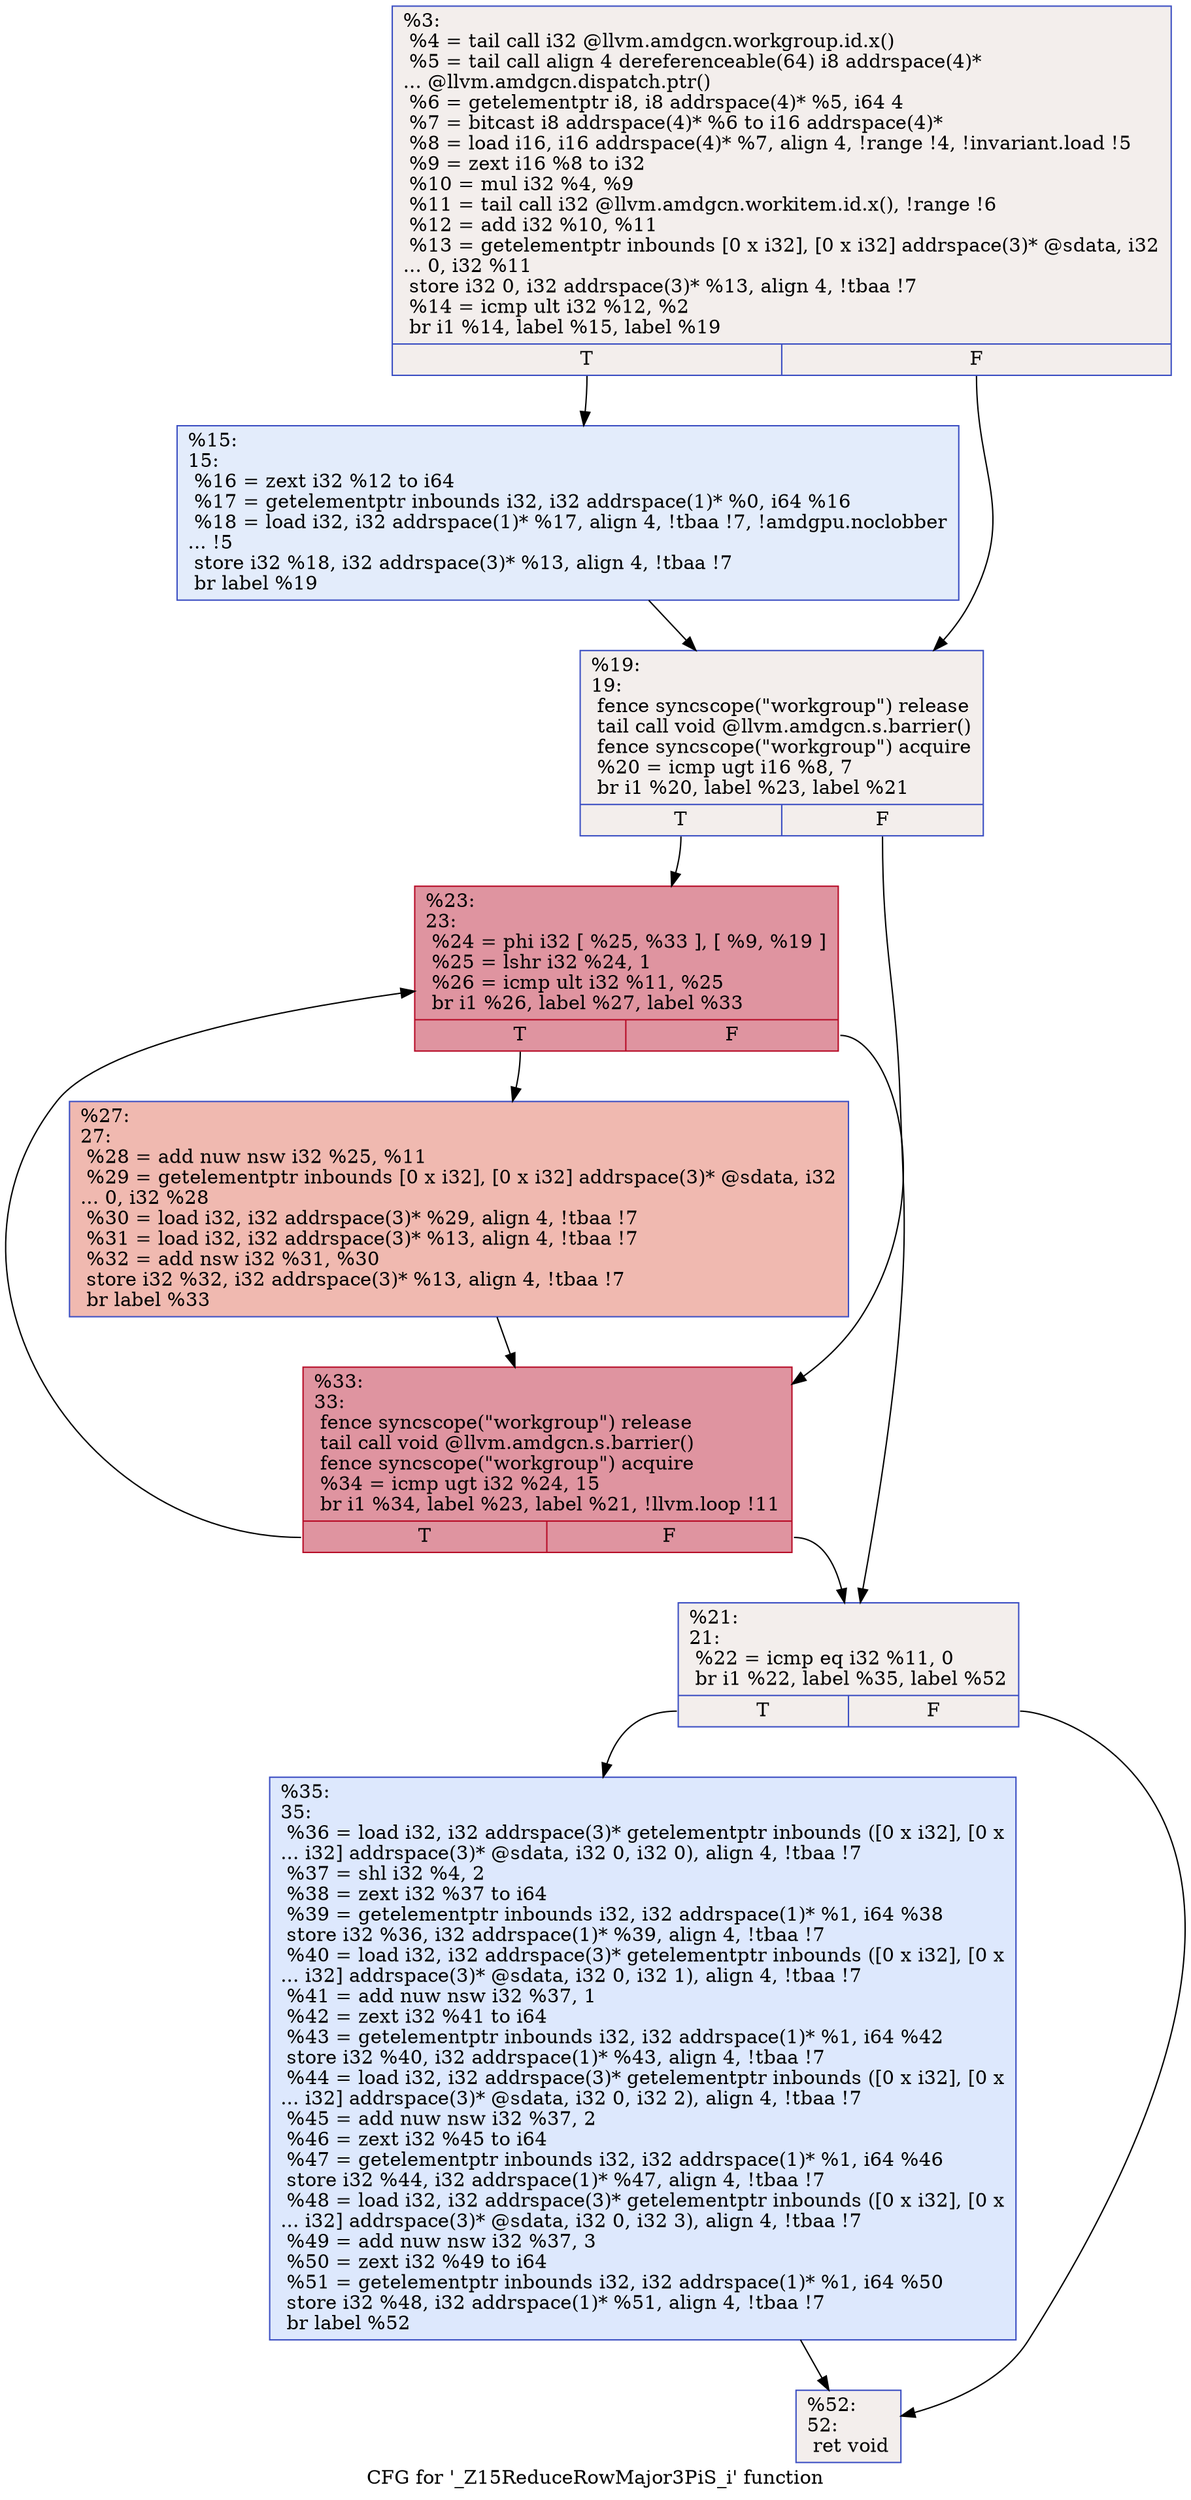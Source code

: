 digraph "CFG for '_Z15ReduceRowMajor3PiS_i' function" {
	label="CFG for '_Z15ReduceRowMajor3PiS_i' function";

	Node0x6449240 [shape=record,color="#3d50c3ff", style=filled, fillcolor="#e3d9d370",label="{%3:\l  %4 = tail call i32 @llvm.amdgcn.workgroup.id.x()\l  %5 = tail call align 4 dereferenceable(64) i8 addrspace(4)*\l... @llvm.amdgcn.dispatch.ptr()\l  %6 = getelementptr i8, i8 addrspace(4)* %5, i64 4\l  %7 = bitcast i8 addrspace(4)* %6 to i16 addrspace(4)*\l  %8 = load i16, i16 addrspace(4)* %7, align 4, !range !4, !invariant.load !5\l  %9 = zext i16 %8 to i32\l  %10 = mul i32 %4, %9\l  %11 = tail call i32 @llvm.amdgcn.workitem.id.x(), !range !6\l  %12 = add i32 %10, %11\l  %13 = getelementptr inbounds [0 x i32], [0 x i32] addrspace(3)* @sdata, i32\l... 0, i32 %11\l  store i32 0, i32 addrspace(3)* %13, align 4, !tbaa !7\l  %14 = icmp ult i32 %12, %2\l  br i1 %14, label %15, label %19\l|{<s0>T|<s1>F}}"];
	Node0x6449240:s0 -> Node0x644b400;
	Node0x6449240:s1 -> Node0x644b490;
	Node0x644b400 [shape=record,color="#3d50c3ff", style=filled, fillcolor="#bfd3f670",label="{%15:\l15:                                               \l  %16 = zext i32 %12 to i64\l  %17 = getelementptr inbounds i32, i32 addrspace(1)* %0, i64 %16\l  %18 = load i32, i32 addrspace(1)* %17, align 4, !tbaa !7, !amdgpu.noclobber\l... !5\l  store i32 %18, i32 addrspace(3)* %13, align 4, !tbaa !7\l  br label %19\l}"];
	Node0x644b400 -> Node0x644b490;
	Node0x644b490 [shape=record,color="#3d50c3ff", style=filled, fillcolor="#e3d9d370",label="{%19:\l19:                                               \l  fence syncscope(\"workgroup\") release\l  tail call void @llvm.amdgcn.s.barrier()\l  fence syncscope(\"workgroup\") acquire\l  %20 = icmp ugt i16 %8, 7\l  br i1 %20, label %23, label %21\l|{<s0>T|<s1>F}}"];
	Node0x644b490:s0 -> Node0x644c8c0;
	Node0x644b490:s1 -> Node0x644c910;
	Node0x644c910 [shape=record,color="#3d50c3ff", style=filled, fillcolor="#e3d9d370",label="{%21:\l21:                                               \l  %22 = icmp eq i32 %11, 0\l  br i1 %22, label %35, label %52\l|{<s0>T|<s1>F}}"];
	Node0x644c910:s0 -> Node0x644cae0;
	Node0x644c910:s1 -> Node0x644cb30;
	Node0x644c8c0 [shape=record,color="#b70d28ff", style=filled, fillcolor="#b70d2870",label="{%23:\l23:                                               \l  %24 = phi i32 [ %25, %33 ], [ %9, %19 ]\l  %25 = lshr i32 %24, 1\l  %26 = icmp ult i32 %11, %25\l  br i1 %26, label %27, label %33\l|{<s0>T|<s1>F}}"];
	Node0x644c8c0:s0 -> Node0x644cf30;
	Node0x644c8c0:s1 -> Node0x644cca0;
	Node0x644cf30 [shape=record,color="#3d50c3ff", style=filled, fillcolor="#de614d70",label="{%27:\l27:                                               \l  %28 = add nuw nsw i32 %25, %11\l  %29 = getelementptr inbounds [0 x i32], [0 x i32] addrspace(3)* @sdata, i32\l... 0, i32 %28\l  %30 = load i32, i32 addrspace(3)* %29, align 4, !tbaa !7\l  %31 = load i32, i32 addrspace(3)* %13, align 4, !tbaa !7\l  %32 = add nsw i32 %31, %30\l  store i32 %32, i32 addrspace(3)* %13, align 4, !tbaa !7\l  br label %33\l}"];
	Node0x644cf30 -> Node0x644cca0;
	Node0x644cca0 [shape=record,color="#b70d28ff", style=filled, fillcolor="#b70d2870",label="{%33:\l33:                                               \l  fence syncscope(\"workgroup\") release\l  tail call void @llvm.amdgcn.s.barrier()\l  fence syncscope(\"workgroup\") acquire\l  %34 = icmp ugt i32 %24, 15\l  br i1 %34, label %23, label %21, !llvm.loop !11\l|{<s0>T|<s1>F}}"];
	Node0x644cca0:s0 -> Node0x644c8c0;
	Node0x644cca0:s1 -> Node0x644c910;
	Node0x644cae0 [shape=record,color="#3d50c3ff", style=filled, fillcolor="#b2ccfb70",label="{%35:\l35:                                               \l  %36 = load i32, i32 addrspace(3)* getelementptr inbounds ([0 x i32], [0 x\l... i32] addrspace(3)* @sdata, i32 0, i32 0), align 4, !tbaa !7\l  %37 = shl i32 %4, 2\l  %38 = zext i32 %37 to i64\l  %39 = getelementptr inbounds i32, i32 addrspace(1)* %1, i64 %38\l  store i32 %36, i32 addrspace(1)* %39, align 4, !tbaa !7\l  %40 = load i32, i32 addrspace(3)* getelementptr inbounds ([0 x i32], [0 x\l... i32] addrspace(3)* @sdata, i32 0, i32 1), align 4, !tbaa !7\l  %41 = add nuw nsw i32 %37, 1\l  %42 = zext i32 %41 to i64\l  %43 = getelementptr inbounds i32, i32 addrspace(1)* %1, i64 %42\l  store i32 %40, i32 addrspace(1)* %43, align 4, !tbaa !7\l  %44 = load i32, i32 addrspace(3)* getelementptr inbounds ([0 x i32], [0 x\l... i32] addrspace(3)* @sdata, i32 0, i32 2), align 4, !tbaa !7\l  %45 = add nuw nsw i32 %37, 2\l  %46 = zext i32 %45 to i64\l  %47 = getelementptr inbounds i32, i32 addrspace(1)* %1, i64 %46\l  store i32 %44, i32 addrspace(1)* %47, align 4, !tbaa !7\l  %48 = load i32, i32 addrspace(3)* getelementptr inbounds ([0 x i32], [0 x\l... i32] addrspace(3)* @sdata, i32 0, i32 3), align 4, !tbaa !7\l  %49 = add nuw nsw i32 %37, 3\l  %50 = zext i32 %49 to i64\l  %51 = getelementptr inbounds i32, i32 addrspace(1)* %1, i64 %50\l  store i32 %48, i32 addrspace(1)* %51, align 4, !tbaa !7\l  br label %52\l}"];
	Node0x644cae0 -> Node0x644cb30;
	Node0x644cb30 [shape=record,color="#3d50c3ff", style=filled, fillcolor="#e3d9d370",label="{%52:\l52:                                               \l  ret void\l}"];
}
